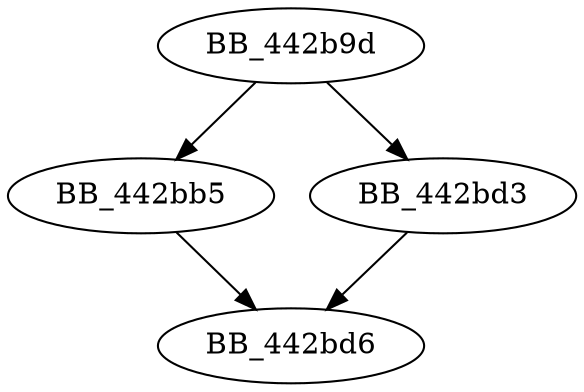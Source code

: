 DiGraph __fload{
BB_442b9d->BB_442bb5
BB_442b9d->BB_442bd3
BB_442bb5->BB_442bd6
BB_442bd3->BB_442bd6
}

